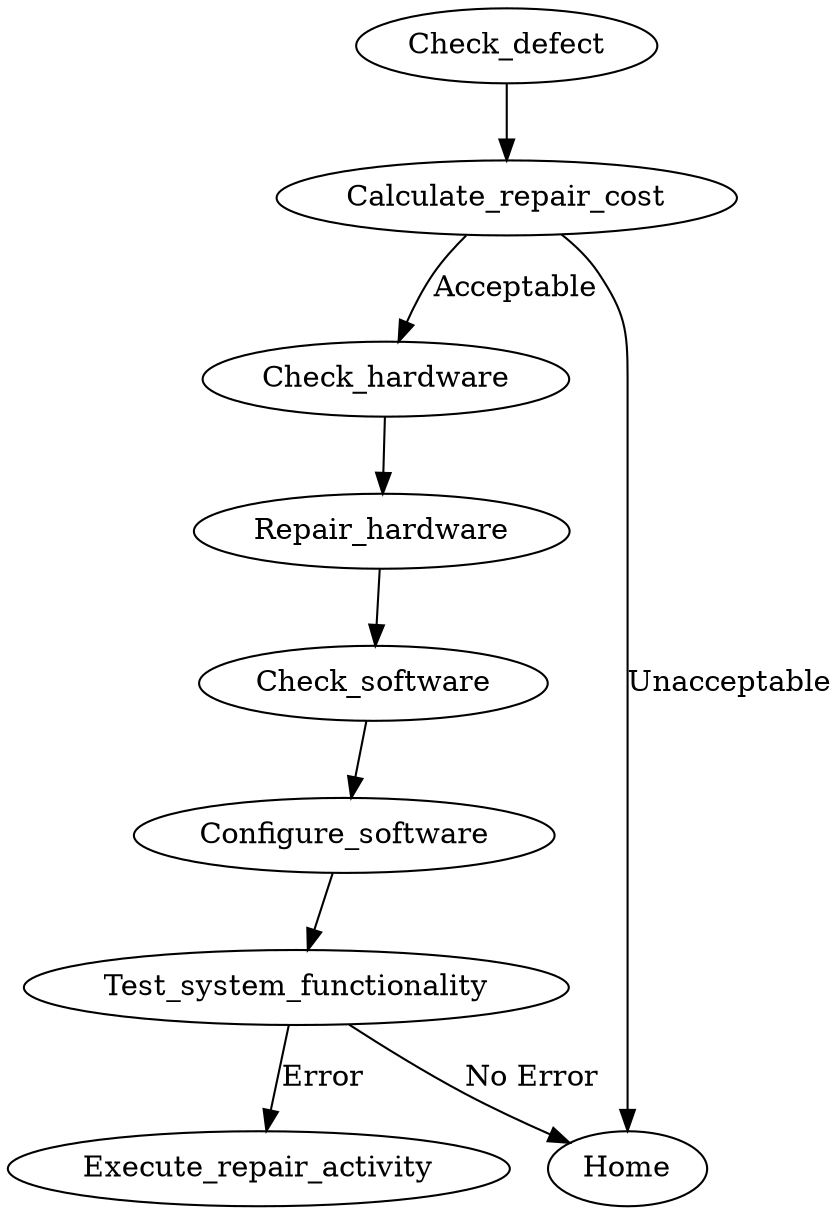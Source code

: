 

digraph {
    Check_defect -> Calculate_repair_cost
    Calculate_repair_cost -> Check_hardware [label="Acceptable"]
    Calculate_repair_cost -> Home [label="Unacceptable"]
    Check_hardware -> Repair_hardware
    Repair_hardware -> Check_software
    Check_software -> Configure_software
    Configure_software -> Test_system_functionality
    Test_system_functionality -> Execute_repair_activity [label="Error"]
    Test_system_functionality -> Home [label="No Error"]
}